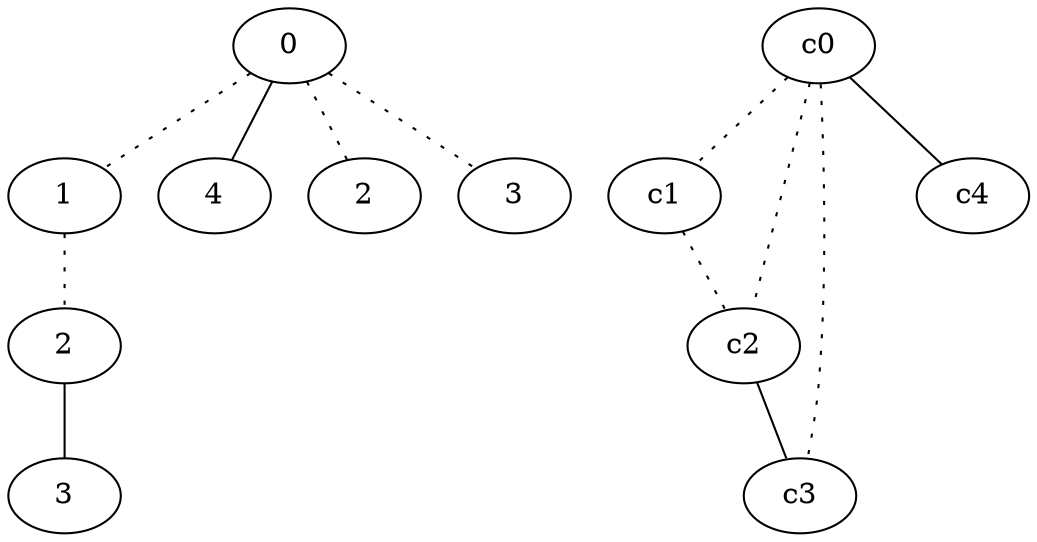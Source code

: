 graph {
a0[label=0];
a1[label=1];
a2[label=2];
a3[label=3];
a4[label=4];
a5[label=2];
a6[label=3];
a0 -- a1 [style=dotted];
a0 -- a4;
a0 -- a5 [style=dotted];
a0 -- a6 [style=dotted];
a1 -- a2 [style=dotted];
a2 -- a3;
c0 -- c1 [style=dotted];
c0 -- c2 [style=dotted];
c0 -- c3 [style=dotted];
c0 -- c4;
c1 -- c2 [style=dotted];
c2 -- c3;
}

